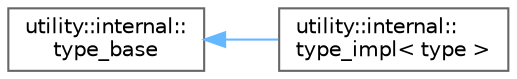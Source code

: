 digraph "类继承关系图"
{
 // LATEX_PDF_SIZE
  bgcolor="transparent";
  edge [fontname=Helvetica,fontsize=10,labelfontname=Helvetica,labelfontsize=10];
  node [fontname=Helvetica,fontsize=10,shape=box,height=0.2,width=0.4];
  rankdir="LR";
  Node0 [id="Node000000",label="utility::internal::\ltype_base",height=0.2,width=0.4,color="grey40", fillcolor="white", style="filled",URL="$classutility_1_1internal_1_1type__base.html",tooltip=" "];
  Node0 -> Node1 [id="edge7829_Node000000_Node000001",dir="back",color="steelblue1",style="solid",tooltip=" "];
  Node1 [id="Node000001",label="utility::internal::\ltype_impl\< type \>",height=0.2,width=0.4,color="grey40", fillcolor="white", style="filled",URL="$classutility_1_1internal_1_1type__impl.html",tooltip=" "];
}
